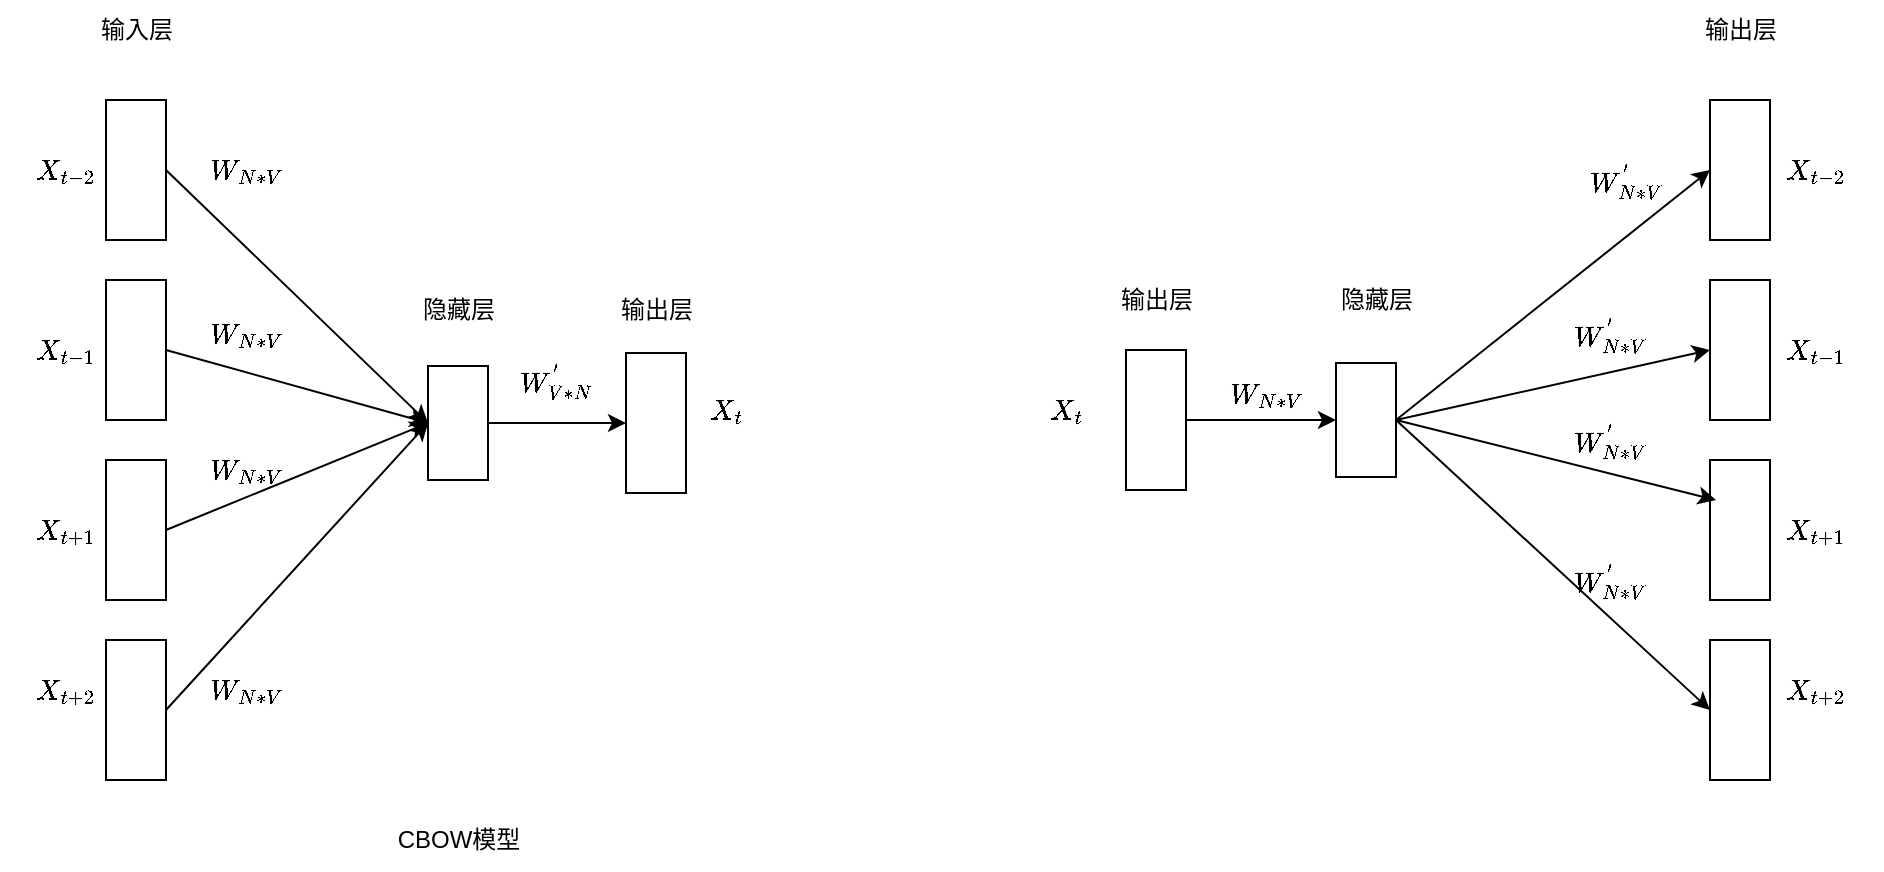 <mxfile version="20.8.16" type="github">
  <diagram name="第 1 页" id="X-fnzPZ8gwCwCBB97eZX">
    <mxGraphModel dx="1895" dy="1036" grid="1" gridSize="10" guides="1" tooltips="1" connect="1" arrows="1" fold="1" page="1" pageScale="1" pageWidth="827" pageHeight="1169" math="1" shadow="0">
      <root>
        <mxCell id="0" />
        <mxCell id="1" parent="0" />
        <mxCell id="KbFNdybr3JrF5pc4eIr5-1" value="" style="rounded=0;whiteSpace=wrap;html=1;" vertex="1" parent="1">
          <mxGeometry x="230" y="180" width="30" height="70" as="geometry" />
        </mxCell>
        <mxCell id="KbFNdybr3JrF5pc4eIr5-5" value="$$X_{t-2}$$" style="text;html=1;strokeColor=none;fillColor=none;align=center;verticalAlign=middle;whiteSpace=wrap;rounded=0;" vertex="1" parent="1">
          <mxGeometry x="180" y="200" width="60" height="30" as="geometry" />
        </mxCell>
        <mxCell id="KbFNdybr3JrF5pc4eIr5-6" value="输入层" style="text;html=1;align=center;verticalAlign=middle;resizable=0;points=[];autosize=1;strokeColor=none;fillColor=none;" vertex="1" parent="1">
          <mxGeometry x="215" y="130" width="60" height="30" as="geometry" />
        </mxCell>
        <mxCell id="KbFNdybr3JrF5pc4eIr5-8" value="$$X_{t-1}$$" style="text;html=1;strokeColor=none;fillColor=none;align=center;verticalAlign=middle;whiteSpace=wrap;rounded=0;" vertex="1" parent="1">
          <mxGeometry x="180" y="290" width="60" height="30" as="geometry" />
        </mxCell>
        <mxCell id="KbFNdybr3JrF5pc4eIr5-10" value="$$X_{t+1}$$" style="text;html=1;strokeColor=none;fillColor=none;align=center;verticalAlign=middle;whiteSpace=wrap;rounded=0;" vertex="1" parent="1">
          <mxGeometry x="180" y="380" width="60" height="30" as="geometry" />
        </mxCell>
        <mxCell id="KbFNdybr3JrF5pc4eIr5-12" value="$$X_{t+2}$$" style="text;html=1;strokeColor=none;fillColor=none;align=center;verticalAlign=middle;whiteSpace=wrap;rounded=0;" vertex="1" parent="1">
          <mxGeometry x="180" y="460" width="60" height="30" as="geometry" />
        </mxCell>
        <mxCell id="KbFNdybr3JrF5pc4eIr5-24" value="" style="rounded=0;whiteSpace=wrap;html=1;" vertex="1" parent="1">
          <mxGeometry x="230" y="270" width="30" height="70" as="geometry" />
        </mxCell>
        <mxCell id="KbFNdybr3JrF5pc4eIr5-28" value="" style="rounded=0;whiteSpace=wrap;html=1;" vertex="1" parent="1">
          <mxGeometry x="230" y="360" width="30" height="70" as="geometry" />
        </mxCell>
        <mxCell id="KbFNdybr3JrF5pc4eIr5-32" value="" style="rounded=0;whiteSpace=wrap;html=1;" vertex="1" parent="1">
          <mxGeometry x="230" y="450" width="30" height="70" as="geometry" />
        </mxCell>
        <mxCell id="KbFNdybr3JrF5pc4eIr5-55" value="" style="edgeStyle=orthogonalEdgeStyle;rounded=0;orthogonalLoop=1;jettySize=auto;html=1;" edge="1" parent="1" source="KbFNdybr3JrF5pc4eIr5-40" target="KbFNdybr3JrF5pc4eIr5-54">
          <mxGeometry relative="1" as="geometry" />
        </mxCell>
        <mxCell id="KbFNdybr3JrF5pc4eIr5-40" value="" style="rounded=0;whiteSpace=wrap;html=1;" vertex="1" parent="1">
          <mxGeometry x="391" y="313" width="30" height="57" as="geometry" />
        </mxCell>
        <mxCell id="KbFNdybr3JrF5pc4eIr5-45" value="" style="endArrow=classic;html=1;rounded=0;exitX=1;exitY=0.5;exitDx=0;exitDy=0;entryX=0;entryY=0.5;entryDx=0;entryDy=0;" edge="1" parent="1" source="KbFNdybr3JrF5pc4eIr5-1" target="KbFNdybr3JrF5pc4eIr5-40">
          <mxGeometry width="50" height="50" relative="1" as="geometry">
            <mxPoint x="380" y="300" as="sourcePoint" />
            <mxPoint x="430" y="250" as="targetPoint" />
          </mxGeometry>
        </mxCell>
        <mxCell id="KbFNdybr3JrF5pc4eIr5-48" value="" style="endArrow=classic;html=1;rounded=0;exitX=1;exitY=0.5;exitDx=0;exitDy=0;entryX=0;entryY=0.5;entryDx=0;entryDy=0;" edge="1" parent="1" source="KbFNdybr3JrF5pc4eIr5-24" target="KbFNdybr3JrF5pc4eIr5-40">
          <mxGeometry width="50" height="50" relative="1" as="geometry">
            <mxPoint x="380" y="300" as="sourcePoint" />
            <mxPoint x="430" y="250" as="targetPoint" />
          </mxGeometry>
        </mxCell>
        <mxCell id="KbFNdybr3JrF5pc4eIr5-50" value="" style="endArrow=classic;html=1;rounded=0;exitX=1;exitY=0.5;exitDx=0;exitDy=0;entryX=0;entryY=0.5;entryDx=0;entryDy=0;" edge="1" parent="1" source="KbFNdybr3JrF5pc4eIr5-28" target="KbFNdybr3JrF5pc4eIr5-40">
          <mxGeometry width="50" height="50" relative="1" as="geometry">
            <mxPoint x="340" y="260" as="sourcePoint" />
            <mxPoint x="390" y="210" as="targetPoint" />
          </mxGeometry>
        </mxCell>
        <mxCell id="KbFNdybr3JrF5pc4eIr5-51" value="" style="endArrow=classic;html=1;rounded=0;exitX=1;exitY=0.5;exitDx=0;exitDy=0;entryX=0;entryY=0.5;entryDx=0;entryDy=0;" edge="1" parent="1" source="KbFNdybr3JrF5pc4eIr5-32" target="KbFNdybr3JrF5pc4eIr5-40">
          <mxGeometry width="50" height="50" relative="1" as="geometry">
            <mxPoint x="340" y="260" as="sourcePoint" />
            <mxPoint x="390" y="210" as="targetPoint" />
          </mxGeometry>
        </mxCell>
        <mxCell id="KbFNdybr3JrF5pc4eIr5-53" value="隐藏层" style="text;html=1;align=center;verticalAlign=middle;resizable=0;points=[];autosize=1;strokeColor=none;fillColor=none;" vertex="1" parent="1">
          <mxGeometry x="376" y="270" width="60" height="30" as="geometry" />
        </mxCell>
        <mxCell id="KbFNdybr3JrF5pc4eIr5-54" value="" style="rounded=0;whiteSpace=wrap;html=1;" vertex="1" parent="1">
          <mxGeometry x="490" y="306.5" width="30" height="70" as="geometry" />
        </mxCell>
        <mxCell id="KbFNdybr3JrF5pc4eIr5-56" value="输出层" style="text;html=1;align=center;verticalAlign=middle;resizable=0;points=[];autosize=1;strokeColor=none;fillColor=none;" vertex="1" parent="1">
          <mxGeometry x="475" y="270" width="60" height="30" as="geometry" />
        </mxCell>
        <mxCell id="KbFNdybr3JrF5pc4eIr5-57" value="$$X_{t}$$" style="text;html=1;strokeColor=none;fillColor=none;align=center;verticalAlign=middle;whiteSpace=wrap;rounded=0;" vertex="1" parent="1">
          <mxGeometry x="510" y="320" width="60" height="30" as="geometry" />
        </mxCell>
        <mxCell id="KbFNdybr3JrF5pc4eIr5-58" value="CBOW模型" style="text;html=1;align=center;verticalAlign=middle;resizable=0;points=[];autosize=1;strokeColor=none;fillColor=none;" vertex="1" parent="1">
          <mxGeometry x="366" y="535" width="80" height="30" as="geometry" />
        </mxCell>
        <mxCell id="KbFNdybr3JrF5pc4eIr5-59" value="" style="rounded=0;whiteSpace=wrap;html=1;" vertex="1" parent="1">
          <mxGeometry x="230" y="180" width="30" height="70" as="geometry" />
        </mxCell>
        <mxCell id="KbFNdybr3JrF5pc4eIr5-60" value="$$X_{t-2}$$" style="text;html=1;strokeColor=none;fillColor=none;align=center;verticalAlign=middle;whiteSpace=wrap;rounded=0;" vertex="1" parent="1">
          <mxGeometry x="1055" y="200" width="60" height="30" as="geometry" />
        </mxCell>
        <mxCell id="KbFNdybr3JrF5pc4eIr5-61" value="$$X_{t-1}$$" style="text;html=1;strokeColor=none;fillColor=none;align=center;verticalAlign=middle;whiteSpace=wrap;rounded=0;" vertex="1" parent="1">
          <mxGeometry x="1055" y="290" width="60" height="30" as="geometry" />
        </mxCell>
        <mxCell id="KbFNdybr3JrF5pc4eIr5-62" value="$$X_{t+1}$$" style="text;html=1;strokeColor=none;fillColor=none;align=center;verticalAlign=middle;whiteSpace=wrap;rounded=0;" vertex="1" parent="1">
          <mxGeometry x="1055" y="380" width="60" height="30" as="geometry" />
        </mxCell>
        <mxCell id="KbFNdybr3JrF5pc4eIr5-63" value="$$X_{t+2}$$" style="text;html=1;strokeColor=none;fillColor=none;align=center;verticalAlign=middle;whiteSpace=wrap;rounded=0;" vertex="1" parent="1">
          <mxGeometry x="1055" y="460" width="60" height="30" as="geometry" />
        </mxCell>
        <mxCell id="KbFNdybr3JrF5pc4eIr5-64" value="" style="rounded=0;whiteSpace=wrap;html=1;" vertex="1" parent="1">
          <mxGeometry x="1032" y="360" width="30" height="70" as="geometry" />
        </mxCell>
        <mxCell id="KbFNdybr3JrF5pc4eIr5-65" value="" style="rounded=0;whiteSpace=wrap;html=1;" vertex="1" parent="1">
          <mxGeometry x="1032" y="450" width="30" height="70" as="geometry" />
        </mxCell>
        <mxCell id="KbFNdybr3JrF5pc4eIr5-66" value="" style="rounded=0;whiteSpace=wrap;html=1;" vertex="1" parent="1">
          <mxGeometry x="1032" y="180" width="30" height="70" as="geometry" />
        </mxCell>
        <mxCell id="KbFNdybr3JrF5pc4eIr5-67" value="" style="rounded=0;whiteSpace=wrap;html=1;" vertex="1" parent="1">
          <mxGeometry x="1032" y="270" width="30" height="70" as="geometry" />
        </mxCell>
        <mxCell id="KbFNdybr3JrF5pc4eIr5-74" value="" style="edgeStyle=orthogonalEdgeStyle;rounded=0;orthogonalLoop=1;jettySize=auto;html=1;" edge="1" parent="1" source="KbFNdybr3JrF5pc4eIr5-68" target="KbFNdybr3JrF5pc4eIr5-70">
          <mxGeometry relative="1" as="geometry" />
        </mxCell>
        <mxCell id="KbFNdybr3JrF5pc4eIr5-68" value="" style="rounded=0;whiteSpace=wrap;html=1;" vertex="1" parent="1">
          <mxGeometry x="740" y="305" width="30" height="70" as="geometry" />
        </mxCell>
        <mxCell id="KbFNdybr3JrF5pc4eIr5-69" value="$$X_{t}$$" style="text;html=1;strokeColor=none;fillColor=none;align=center;verticalAlign=middle;whiteSpace=wrap;rounded=0;" vertex="1" parent="1">
          <mxGeometry x="680" y="320" width="60" height="30" as="geometry" />
        </mxCell>
        <mxCell id="KbFNdybr3JrF5pc4eIr5-70" value="" style="rounded=0;whiteSpace=wrap;html=1;" vertex="1" parent="1">
          <mxGeometry x="845" y="311.5" width="30" height="57" as="geometry" />
        </mxCell>
        <mxCell id="KbFNdybr3JrF5pc4eIr5-71" value="隐藏层" style="text;html=1;align=center;verticalAlign=middle;resizable=0;points=[];autosize=1;strokeColor=none;fillColor=none;" vertex="1" parent="1">
          <mxGeometry x="835" y="265" width="60" height="30" as="geometry" />
        </mxCell>
        <mxCell id="KbFNdybr3JrF5pc4eIr5-72" value="输出层" style="text;html=1;align=center;verticalAlign=middle;resizable=0;points=[];autosize=1;strokeColor=none;fillColor=none;" vertex="1" parent="1">
          <mxGeometry x="725" y="265" width="60" height="30" as="geometry" />
        </mxCell>
        <mxCell id="KbFNdybr3JrF5pc4eIr5-75" value="" style="endArrow=classic;html=1;rounded=0;exitX=1;exitY=0.5;exitDx=0;exitDy=0;entryX=0;entryY=0.5;entryDx=0;entryDy=0;" edge="1" parent="1" source="KbFNdybr3JrF5pc4eIr5-70" target="KbFNdybr3JrF5pc4eIr5-66">
          <mxGeometry width="50" height="50" relative="1" as="geometry">
            <mxPoint x="905" y="420" as="sourcePoint" />
            <mxPoint x="955" y="370" as="targetPoint" />
          </mxGeometry>
        </mxCell>
        <mxCell id="KbFNdybr3JrF5pc4eIr5-76" value="" style="endArrow=classic;html=1;rounded=0;exitX=1;exitY=0.5;exitDx=0;exitDy=0;entryX=0;entryY=0.5;entryDx=0;entryDy=0;" edge="1" parent="1" source="KbFNdybr3JrF5pc4eIr5-70" target="KbFNdybr3JrF5pc4eIr5-67">
          <mxGeometry width="50" height="50" relative="1" as="geometry">
            <mxPoint x="985" y="470" as="sourcePoint" />
            <mxPoint x="1035" y="420" as="targetPoint" />
          </mxGeometry>
        </mxCell>
        <mxCell id="KbFNdybr3JrF5pc4eIr5-77" value="" style="endArrow=classic;html=1;rounded=0;exitX=1;exitY=0.5;exitDx=0;exitDy=0;" edge="1" parent="1" source="KbFNdybr3JrF5pc4eIr5-70">
          <mxGeometry width="50" height="50" relative="1" as="geometry">
            <mxPoint x="1135" y="490" as="sourcePoint" />
            <mxPoint x="1035" y="380" as="targetPoint" />
          </mxGeometry>
        </mxCell>
        <mxCell id="KbFNdybr3JrF5pc4eIr5-78" value="" style="endArrow=classic;html=1;rounded=0;exitX=1;exitY=0.5;exitDx=0;exitDy=0;entryX=0;entryY=0.5;entryDx=0;entryDy=0;" edge="1" parent="1" source="KbFNdybr3JrF5pc4eIr5-70" target="KbFNdybr3JrF5pc4eIr5-65">
          <mxGeometry width="50" height="50" relative="1" as="geometry">
            <mxPoint x="1135" y="490" as="sourcePoint" />
            <mxPoint x="1185" y="440" as="targetPoint" />
          </mxGeometry>
        </mxCell>
        <mxCell id="KbFNdybr3JrF5pc4eIr5-79" value="输出层" style="text;html=1;align=center;verticalAlign=middle;resizable=0;points=[];autosize=1;strokeColor=none;fillColor=none;" vertex="1" parent="1">
          <mxGeometry x="1017" y="130" width="60" height="30" as="geometry" />
        </mxCell>
        <mxCell id="KbFNdybr3JrF5pc4eIr5-81" value="$$W_{N*V}$$" style="text;html=1;align=center;verticalAlign=middle;resizable=0;points=[];autosize=1;strokeColor=none;fillColor=none;" vertex="1" parent="1">
          <mxGeometry x="250" y="200" width="100" height="30" as="geometry" />
        </mxCell>
        <mxCell id="KbFNdybr3JrF5pc4eIr5-82" value="$$W_{N*V}$$" style="text;html=1;align=center;verticalAlign=middle;resizable=0;points=[];autosize=1;strokeColor=none;fillColor=none;" vertex="1" parent="1">
          <mxGeometry x="250" y="281.5" width="100" height="30" as="geometry" />
        </mxCell>
        <mxCell id="KbFNdybr3JrF5pc4eIr5-83" value="$$W_{N*V}$$" style="text;html=1;align=center;verticalAlign=middle;resizable=0;points=[];autosize=1;strokeColor=none;fillColor=none;" vertex="1" parent="1">
          <mxGeometry x="250" y="350" width="100" height="30" as="geometry" />
        </mxCell>
        <mxCell id="KbFNdybr3JrF5pc4eIr5-84" value="$$W_{N*V}$$" style="text;html=1;align=center;verticalAlign=middle;resizable=0;points=[];autosize=1;strokeColor=none;fillColor=none;" vertex="1" parent="1">
          <mxGeometry x="250" y="460" width="100" height="30" as="geometry" />
        </mxCell>
        <mxCell id="KbFNdybr3JrF5pc4eIr5-86" value="$$W^{&#39;}&lt;br&gt;_{N*V}$$" style="text;html=1;align=center;verticalAlign=middle;resizable=0;points=[];autosize=1;strokeColor=none;fillColor=none;" vertex="1" parent="1">
          <mxGeometry x="955" y="200" width="70" height="40" as="geometry" />
        </mxCell>
        <mxCell id="KbFNdybr3JrF5pc4eIr5-88" value="$$W^{&#39;}&lt;br&gt;_{V*N}$$" style="text;html=1;align=center;verticalAlign=middle;resizable=0;points=[];autosize=1;strokeColor=none;fillColor=none;" vertex="1" parent="1">
          <mxGeometry x="420" y="300" width="70" height="40" as="geometry" />
        </mxCell>
        <mxCell id="KbFNdybr3JrF5pc4eIr5-89" value="$$W^{&#39;}&lt;br&gt;_{N*V}$$" style="text;html=1;align=center;verticalAlign=middle;resizable=0;points=[];autosize=1;strokeColor=none;fillColor=none;" vertex="1" parent="1">
          <mxGeometry x="947" y="276.5" width="70" height="40" as="geometry" />
        </mxCell>
        <mxCell id="KbFNdybr3JrF5pc4eIr5-90" value="$$W^{&#39;}&lt;br&gt;_{N*V}$$" style="text;html=1;align=center;verticalAlign=middle;resizable=0;points=[];autosize=1;strokeColor=none;fillColor=none;" vertex="1" parent="1">
          <mxGeometry x="947" y="330" width="70" height="40" as="geometry" />
        </mxCell>
        <mxCell id="KbFNdybr3JrF5pc4eIr5-91" value="$$W^{&#39;}&lt;br&gt;_{N*V}$$" style="text;html=1;align=center;verticalAlign=middle;resizable=0;points=[];autosize=1;strokeColor=none;fillColor=none;" vertex="1" parent="1">
          <mxGeometry x="947" y="400" width="70" height="40" as="geometry" />
        </mxCell>
        <mxCell id="KbFNdybr3JrF5pc4eIr5-92" value="$$W_{N*V}$$" style="text;html=1;align=center;verticalAlign=middle;resizable=0;points=[];autosize=1;strokeColor=none;fillColor=none;" vertex="1" parent="1">
          <mxGeometry x="760" y="311.5" width="100" height="30" as="geometry" />
        </mxCell>
      </root>
    </mxGraphModel>
  </diagram>
</mxfile>
